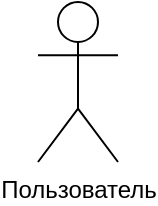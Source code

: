 <mxfile version="24.6.4" type="github">
  <diagram name="Page-1" id="-ogPEp8CZYtcU95W3uOY">
    <mxGraphModel dx="819" dy="467" grid="1" gridSize="10" guides="1" tooltips="1" connect="1" arrows="1" fold="1" page="1" pageScale="1" pageWidth="850" pageHeight="1100" math="0" shadow="0">
      <root>
        <mxCell id="0" />
        <mxCell id="1" parent="0" />
        <mxCell id="Z0nmChrPg_nv_U5EyM15-1" value="Пользователь" style="shape=umlActor;verticalLabelPosition=bottom;verticalAlign=top;html=1;outlineConnect=0;" vertex="1" parent="1">
          <mxGeometry x="40" y="360" width="40" height="80" as="geometry" />
        </mxCell>
      </root>
    </mxGraphModel>
  </diagram>
</mxfile>
